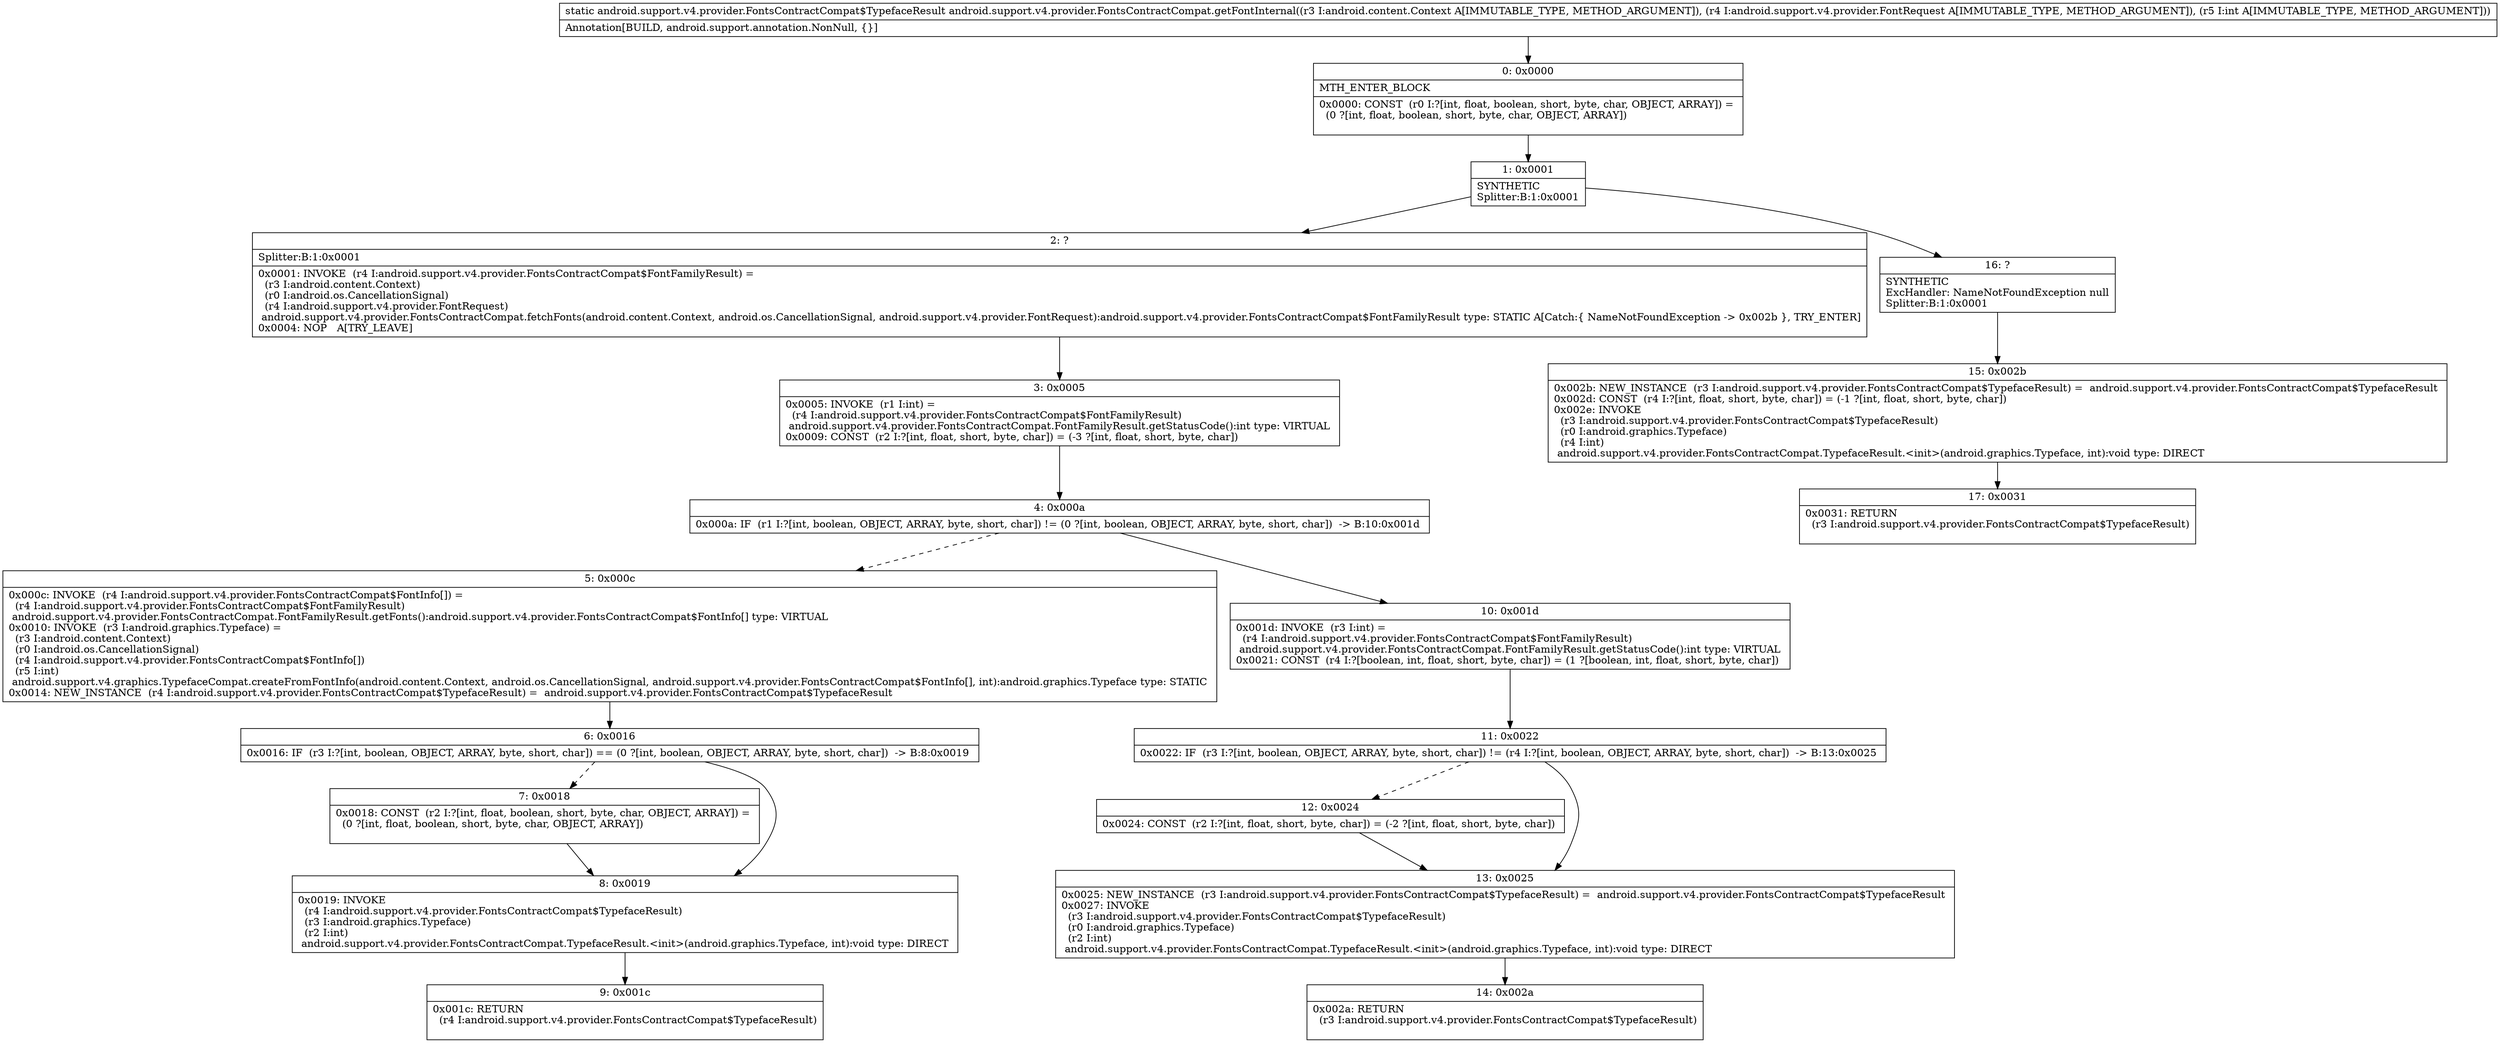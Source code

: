 digraph "CFG forandroid.support.v4.provider.FontsContractCompat.getFontInternal(Landroid\/content\/Context;Landroid\/support\/v4\/provider\/FontRequest;I)Landroid\/support\/v4\/provider\/FontsContractCompat$TypefaceResult;" {
Node_0 [shape=record,label="{0\:\ 0x0000|MTH_ENTER_BLOCK\l|0x0000: CONST  (r0 I:?[int, float, boolean, short, byte, char, OBJECT, ARRAY]) = \l  (0 ?[int, float, boolean, short, byte, char, OBJECT, ARRAY])\l \l}"];
Node_1 [shape=record,label="{1\:\ 0x0001|SYNTHETIC\lSplitter:B:1:0x0001\l}"];
Node_2 [shape=record,label="{2\:\ ?|Splitter:B:1:0x0001\l|0x0001: INVOKE  (r4 I:android.support.v4.provider.FontsContractCompat$FontFamilyResult) = \l  (r3 I:android.content.Context)\l  (r0 I:android.os.CancellationSignal)\l  (r4 I:android.support.v4.provider.FontRequest)\l android.support.v4.provider.FontsContractCompat.fetchFonts(android.content.Context, android.os.CancellationSignal, android.support.v4.provider.FontRequest):android.support.v4.provider.FontsContractCompat$FontFamilyResult type: STATIC A[Catch:\{ NameNotFoundException \-\> 0x002b \}, TRY_ENTER]\l0x0004: NOP   A[TRY_LEAVE]\l}"];
Node_3 [shape=record,label="{3\:\ 0x0005|0x0005: INVOKE  (r1 I:int) = \l  (r4 I:android.support.v4.provider.FontsContractCompat$FontFamilyResult)\l android.support.v4.provider.FontsContractCompat.FontFamilyResult.getStatusCode():int type: VIRTUAL \l0x0009: CONST  (r2 I:?[int, float, short, byte, char]) = (\-3 ?[int, float, short, byte, char]) \l}"];
Node_4 [shape=record,label="{4\:\ 0x000a|0x000a: IF  (r1 I:?[int, boolean, OBJECT, ARRAY, byte, short, char]) != (0 ?[int, boolean, OBJECT, ARRAY, byte, short, char])  \-\> B:10:0x001d \l}"];
Node_5 [shape=record,label="{5\:\ 0x000c|0x000c: INVOKE  (r4 I:android.support.v4.provider.FontsContractCompat$FontInfo[]) = \l  (r4 I:android.support.v4.provider.FontsContractCompat$FontFamilyResult)\l android.support.v4.provider.FontsContractCompat.FontFamilyResult.getFonts():android.support.v4.provider.FontsContractCompat$FontInfo[] type: VIRTUAL \l0x0010: INVOKE  (r3 I:android.graphics.Typeface) = \l  (r3 I:android.content.Context)\l  (r0 I:android.os.CancellationSignal)\l  (r4 I:android.support.v4.provider.FontsContractCompat$FontInfo[])\l  (r5 I:int)\l android.support.v4.graphics.TypefaceCompat.createFromFontInfo(android.content.Context, android.os.CancellationSignal, android.support.v4.provider.FontsContractCompat$FontInfo[], int):android.graphics.Typeface type: STATIC \l0x0014: NEW_INSTANCE  (r4 I:android.support.v4.provider.FontsContractCompat$TypefaceResult) =  android.support.v4.provider.FontsContractCompat$TypefaceResult \l}"];
Node_6 [shape=record,label="{6\:\ 0x0016|0x0016: IF  (r3 I:?[int, boolean, OBJECT, ARRAY, byte, short, char]) == (0 ?[int, boolean, OBJECT, ARRAY, byte, short, char])  \-\> B:8:0x0019 \l}"];
Node_7 [shape=record,label="{7\:\ 0x0018|0x0018: CONST  (r2 I:?[int, float, boolean, short, byte, char, OBJECT, ARRAY]) = \l  (0 ?[int, float, boolean, short, byte, char, OBJECT, ARRAY])\l \l}"];
Node_8 [shape=record,label="{8\:\ 0x0019|0x0019: INVOKE  \l  (r4 I:android.support.v4.provider.FontsContractCompat$TypefaceResult)\l  (r3 I:android.graphics.Typeface)\l  (r2 I:int)\l android.support.v4.provider.FontsContractCompat.TypefaceResult.\<init\>(android.graphics.Typeface, int):void type: DIRECT \l}"];
Node_9 [shape=record,label="{9\:\ 0x001c|0x001c: RETURN  \l  (r4 I:android.support.v4.provider.FontsContractCompat$TypefaceResult)\l \l}"];
Node_10 [shape=record,label="{10\:\ 0x001d|0x001d: INVOKE  (r3 I:int) = \l  (r4 I:android.support.v4.provider.FontsContractCompat$FontFamilyResult)\l android.support.v4.provider.FontsContractCompat.FontFamilyResult.getStatusCode():int type: VIRTUAL \l0x0021: CONST  (r4 I:?[boolean, int, float, short, byte, char]) = (1 ?[boolean, int, float, short, byte, char]) \l}"];
Node_11 [shape=record,label="{11\:\ 0x0022|0x0022: IF  (r3 I:?[int, boolean, OBJECT, ARRAY, byte, short, char]) != (r4 I:?[int, boolean, OBJECT, ARRAY, byte, short, char])  \-\> B:13:0x0025 \l}"];
Node_12 [shape=record,label="{12\:\ 0x0024|0x0024: CONST  (r2 I:?[int, float, short, byte, char]) = (\-2 ?[int, float, short, byte, char]) \l}"];
Node_13 [shape=record,label="{13\:\ 0x0025|0x0025: NEW_INSTANCE  (r3 I:android.support.v4.provider.FontsContractCompat$TypefaceResult) =  android.support.v4.provider.FontsContractCompat$TypefaceResult \l0x0027: INVOKE  \l  (r3 I:android.support.v4.provider.FontsContractCompat$TypefaceResult)\l  (r0 I:android.graphics.Typeface)\l  (r2 I:int)\l android.support.v4.provider.FontsContractCompat.TypefaceResult.\<init\>(android.graphics.Typeface, int):void type: DIRECT \l}"];
Node_14 [shape=record,label="{14\:\ 0x002a|0x002a: RETURN  \l  (r3 I:android.support.v4.provider.FontsContractCompat$TypefaceResult)\l \l}"];
Node_15 [shape=record,label="{15\:\ 0x002b|0x002b: NEW_INSTANCE  (r3 I:android.support.v4.provider.FontsContractCompat$TypefaceResult) =  android.support.v4.provider.FontsContractCompat$TypefaceResult \l0x002d: CONST  (r4 I:?[int, float, short, byte, char]) = (\-1 ?[int, float, short, byte, char]) \l0x002e: INVOKE  \l  (r3 I:android.support.v4.provider.FontsContractCompat$TypefaceResult)\l  (r0 I:android.graphics.Typeface)\l  (r4 I:int)\l android.support.v4.provider.FontsContractCompat.TypefaceResult.\<init\>(android.graphics.Typeface, int):void type: DIRECT \l}"];
Node_16 [shape=record,label="{16\:\ ?|SYNTHETIC\lExcHandler: NameNotFoundException null\lSplitter:B:1:0x0001\l}"];
Node_17 [shape=record,label="{17\:\ 0x0031|0x0031: RETURN  \l  (r3 I:android.support.v4.provider.FontsContractCompat$TypefaceResult)\l \l}"];
MethodNode[shape=record,label="{static android.support.v4.provider.FontsContractCompat$TypefaceResult android.support.v4.provider.FontsContractCompat.getFontInternal((r3 I:android.content.Context A[IMMUTABLE_TYPE, METHOD_ARGUMENT]), (r4 I:android.support.v4.provider.FontRequest A[IMMUTABLE_TYPE, METHOD_ARGUMENT]), (r5 I:int A[IMMUTABLE_TYPE, METHOD_ARGUMENT]))  | Annotation[BUILD, android.support.annotation.NonNull, \{\}]\l}"];
MethodNode -> Node_0;
Node_0 -> Node_1;
Node_1 -> Node_2;
Node_1 -> Node_16;
Node_2 -> Node_3;
Node_3 -> Node_4;
Node_4 -> Node_5[style=dashed];
Node_4 -> Node_10;
Node_5 -> Node_6;
Node_6 -> Node_7[style=dashed];
Node_6 -> Node_8;
Node_7 -> Node_8;
Node_8 -> Node_9;
Node_10 -> Node_11;
Node_11 -> Node_12[style=dashed];
Node_11 -> Node_13;
Node_12 -> Node_13;
Node_13 -> Node_14;
Node_15 -> Node_17;
Node_16 -> Node_15;
}

